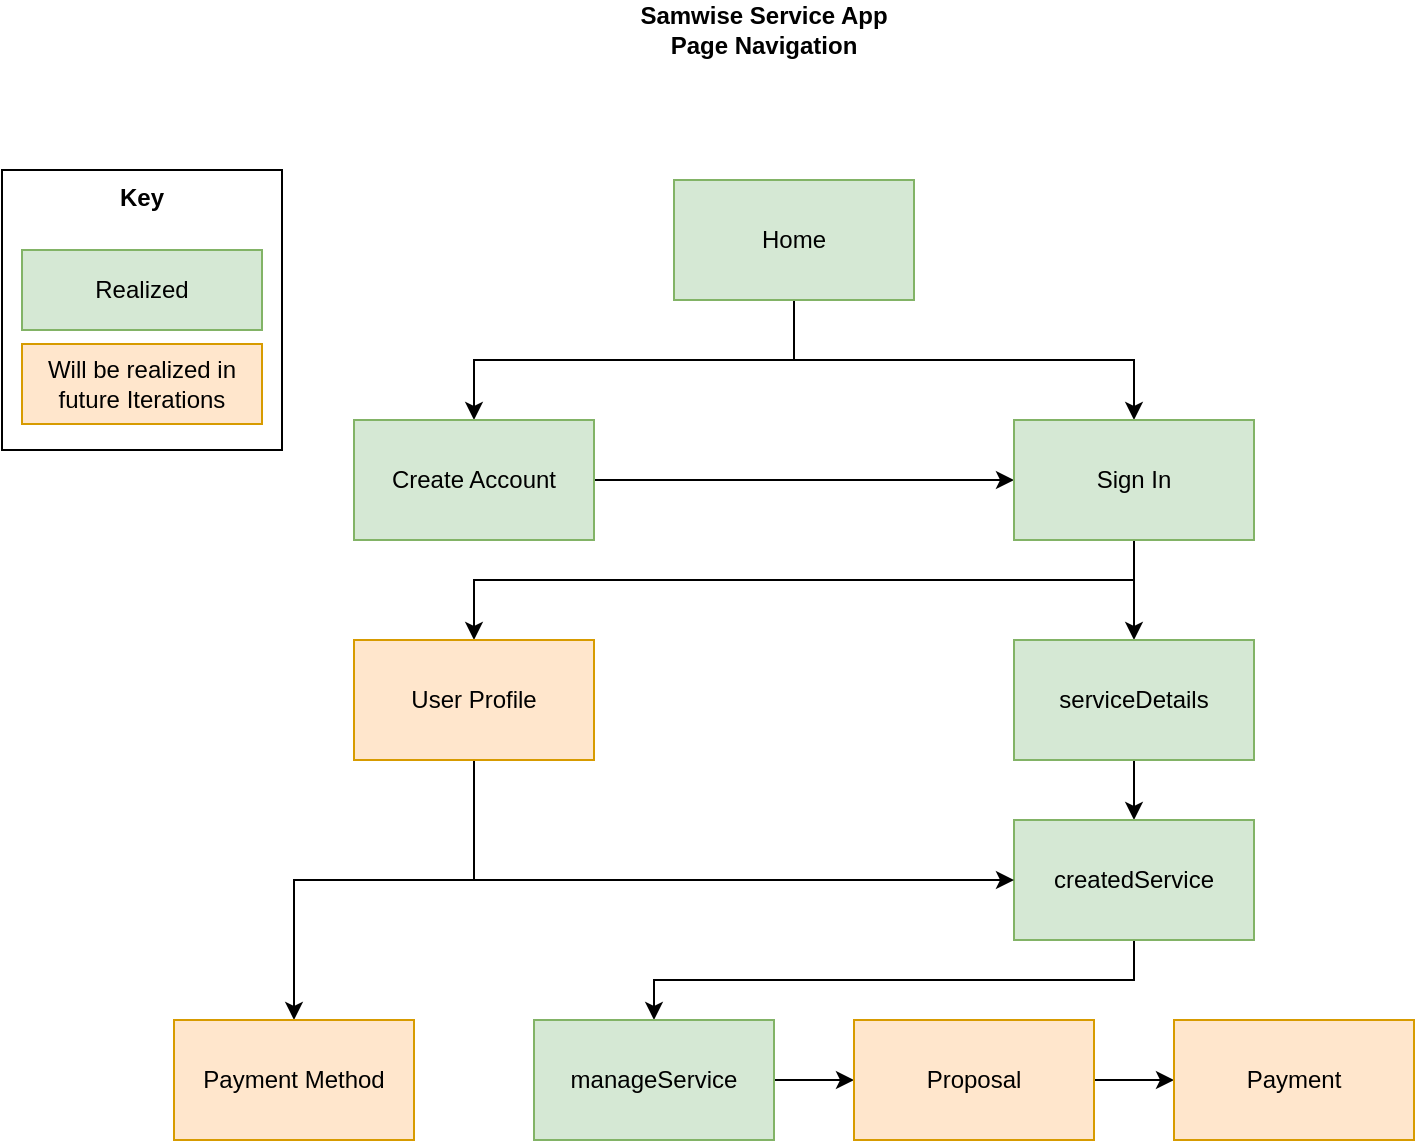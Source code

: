 <mxfile version="22.1.16" type="google">
  <diagram id="prtHgNgQTEPvFCAcTncT" name="Page Navigation">
    <mxGraphModel grid="0" page="1" gridSize="10" guides="1" tooltips="1" connect="1" arrows="1" fold="1" pageScale="1" pageWidth="827" pageHeight="1169" math="0" shadow="0">
      <root>
        <mxCell id="0" />
        <mxCell id="1" parent="0" />
        <mxCell id="ceBmEfh0zMLgKsjmU6NT-7" style="edgeStyle=orthogonalEdgeStyle;rounded=0;orthogonalLoop=1;jettySize=auto;html=1;exitX=0.5;exitY=1;exitDx=0;exitDy=0;" edge="1" parent="1" source="ceBmEfh0zMLgKsjmU6NT-1" target="ceBmEfh0zMLgKsjmU6NT-2">
          <mxGeometry relative="1" as="geometry" />
        </mxCell>
        <mxCell id="ceBmEfh0zMLgKsjmU6NT-8" style="edgeStyle=orthogonalEdgeStyle;rounded=0;orthogonalLoop=1;jettySize=auto;html=1;exitX=0.5;exitY=1;exitDx=0;exitDy=0;entryX=0.5;entryY=0;entryDx=0;entryDy=0;" edge="1" parent="1" source="ceBmEfh0zMLgKsjmU6NT-1" target="ceBmEfh0zMLgKsjmU6NT-3">
          <mxGeometry relative="1" as="geometry" />
        </mxCell>
        <mxCell id="ceBmEfh0zMLgKsjmU6NT-1" value="Home" style="rounded=0;whiteSpace=wrap;html=1;fillColor=#d5e8d4;strokeColor=#82b366;" vertex="1" parent="1">
          <mxGeometry x="360" y="120" width="120" height="60" as="geometry" />
        </mxCell>
        <mxCell id="ceBmEfh0zMLgKsjmU6NT-9" style="edgeStyle=orthogonalEdgeStyle;rounded=0;orthogonalLoop=1;jettySize=auto;html=1;exitX=1;exitY=0.5;exitDx=0;exitDy=0;entryX=0;entryY=0.5;entryDx=0;entryDy=0;" edge="1" parent="1" source="ceBmEfh0zMLgKsjmU6NT-2" target="ceBmEfh0zMLgKsjmU6NT-3">
          <mxGeometry relative="1" as="geometry" />
        </mxCell>
        <mxCell id="ceBmEfh0zMLgKsjmU6NT-2" value="Create Account" style="rounded=0;whiteSpace=wrap;html=1;fillColor=#d5e8d4;strokeColor=#82b366;" vertex="1" parent="1">
          <mxGeometry x="200" y="240" width="120" height="60" as="geometry" />
        </mxCell>
        <mxCell id="ceBmEfh0zMLgKsjmU6NT-10" style="edgeStyle=orthogonalEdgeStyle;rounded=0;orthogonalLoop=1;jettySize=auto;html=1;exitX=0.5;exitY=1;exitDx=0;exitDy=0;entryX=0.5;entryY=0;entryDx=0;entryDy=0;" edge="1" parent="1" source="ceBmEfh0zMLgKsjmU6NT-3" target="ceBmEfh0zMLgKsjmU6NT-4">
          <mxGeometry relative="1" as="geometry" />
        </mxCell>
        <mxCell id="ceBmEfh0zMLgKsjmU6NT-11" style="edgeStyle=orthogonalEdgeStyle;rounded=0;orthogonalLoop=1;jettySize=auto;html=1;entryX=0.5;entryY=0;entryDx=0;entryDy=0;" edge="1" parent="1" source="ceBmEfh0zMLgKsjmU6NT-3" target="ceBmEfh0zMLgKsjmU6NT-6">
          <mxGeometry relative="1" as="geometry">
            <Array as="points">
              <mxPoint x="590" y="320" />
              <mxPoint x="260" y="320" />
            </Array>
          </mxGeometry>
        </mxCell>
        <mxCell id="ceBmEfh0zMLgKsjmU6NT-3" value="Sign In" style="rounded=0;whiteSpace=wrap;html=1;fillColor=#d5e8d4;strokeColor=#82b366;" vertex="1" parent="1">
          <mxGeometry x="530" y="240" width="120" height="60" as="geometry" />
        </mxCell>
        <mxCell id="ceBmEfh0zMLgKsjmU6NT-12" style="edgeStyle=orthogonalEdgeStyle;rounded=0;orthogonalLoop=1;jettySize=auto;html=1;exitX=0.5;exitY=1;exitDx=0;exitDy=0;entryX=0.5;entryY=0;entryDx=0;entryDy=0;" edge="1" parent="1" source="ceBmEfh0zMLgKsjmU6NT-4" target="ceBmEfh0zMLgKsjmU6NT-5">
          <mxGeometry relative="1" as="geometry" />
        </mxCell>
        <mxCell id="ceBmEfh0zMLgKsjmU6NT-4" value="serviceDetails" style="rounded=0;whiteSpace=wrap;html=1;fillColor=#d5e8d4;strokeColor=#82b366;" vertex="1" parent="1">
          <mxGeometry x="530" y="350" width="120" height="60" as="geometry" />
        </mxCell>
        <mxCell id="ceBmEfh0zMLgKsjmU6NT-17" style="edgeStyle=orthogonalEdgeStyle;rounded=0;orthogonalLoop=1;jettySize=auto;html=1;exitX=0.5;exitY=1;exitDx=0;exitDy=0;entryX=0.5;entryY=0;entryDx=0;entryDy=0;" edge="1" parent="1" source="ceBmEfh0zMLgKsjmU6NT-5" target="ceBmEfh0zMLgKsjmU6NT-16">
          <mxGeometry relative="1" as="geometry" />
        </mxCell>
        <mxCell id="ceBmEfh0zMLgKsjmU6NT-5" value="createdService" style="rounded=0;whiteSpace=wrap;html=1;fillColor=#d5e8d4;strokeColor=#82b366;" vertex="1" parent="1">
          <mxGeometry x="530" y="440" width="120" height="60" as="geometry" />
        </mxCell>
        <mxCell id="ceBmEfh0zMLgKsjmU6NT-13" style="edgeStyle=orthogonalEdgeStyle;rounded=0;orthogonalLoop=1;jettySize=auto;html=1;exitX=0.5;exitY=1;exitDx=0;exitDy=0;entryX=0;entryY=0.5;entryDx=0;entryDy=0;" edge="1" parent="1" source="ceBmEfh0zMLgKsjmU6NT-6" target="ceBmEfh0zMLgKsjmU6NT-5">
          <mxGeometry relative="1" as="geometry" />
        </mxCell>
        <mxCell id="ceBmEfh0zMLgKsjmU6NT-15" style="edgeStyle=orthogonalEdgeStyle;rounded=0;orthogonalLoop=1;jettySize=auto;html=1;exitX=0.5;exitY=1;exitDx=0;exitDy=0;" edge="1" parent="1" source="ceBmEfh0zMLgKsjmU6NT-6" target="ceBmEfh0zMLgKsjmU6NT-14">
          <mxGeometry relative="1" as="geometry">
            <Array as="points">
              <mxPoint x="260" y="470" />
              <mxPoint x="170" y="470" />
            </Array>
          </mxGeometry>
        </mxCell>
        <mxCell id="ceBmEfh0zMLgKsjmU6NT-6" value="User Profile" style="rounded=0;whiteSpace=wrap;html=1;fillColor=#ffe6cc;strokeColor=#d79b00;" vertex="1" parent="1">
          <mxGeometry x="200" y="350" width="120" height="60" as="geometry" />
        </mxCell>
        <mxCell id="ceBmEfh0zMLgKsjmU6NT-14" value="Payment Method" style="rounded=0;whiteSpace=wrap;html=1;fillColor=#ffe6cc;strokeColor=#d79b00;" vertex="1" parent="1">
          <mxGeometry x="110" y="540" width="120" height="60" as="geometry" />
        </mxCell>
        <mxCell id="ceBmEfh0zMLgKsjmU6NT-21" style="edgeStyle=orthogonalEdgeStyle;rounded=0;orthogonalLoop=1;jettySize=auto;html=1;exitX=1;exitY=0.5;exitDx=0;exitDy=0;" edge="1" parent="1" source="ceBmEfh0zMLgKsjmU6NT-16" target="ceBmEfh0zMLgKsjmU6NT-18">
          <mxGeometry relative="1" as="geometry" />
        </mxCell>
        <mxCell id="ceBmEfh0zMLgKsjmU6NT-16" value="manageService" style="rounded=0;whiteSpace=wrap;html=1;fillColor=#d5e8d4;strokeColor=#82b366;" vertex="1" parent="1">
          <mxGeometry x="290" y="540" width="120" height="60" as="geometry" />
        </mxCell>
        <mxCell id="ceBmEfh0zMLgKsjmU6NT-22" style="edgeStyle=orthogonalEdgeStyle;rounded=0;orthogonalLoop=1;jettySize=auto;html=1;exitX=1;exitY=0.5;exitDx=0;exitDy=0;entryX=0;entryY=0.5;entryDx=0;entryDy=0;" edge="1" parent="1" source="ceBmEfh0zMLgKsjmU6NT-18" target="ceBmEfh0zMLgKsjmU6NT-20">
          <mxGeometry relative="1" as="geometry" />
        </mxCell>
        <mxCell id="ceBmEfh0zMLgKsjmU6NT-18" value="Proposal" style="rounded=0;whiteSpace=wrap;html=1;fillColor=#ffe6cc;strokeColor=#d79b00;" vertex="1" parent="1">
          <mxGeometry x="450" y="540" width="120" height="60" as="geometry" />
        </mxCell>
        <mxCell id="ceBmEfh0zMLgKsjmU6NT-20" value="Payment" style="rounded=0;whiteSpace=wrap;html=1;fillColor=#ffe6cc;strokeColor=#d79b00;" vertex="1" parent="1">
          <mxGeometry x="610" y="540" width="120" height="60" as="geometry" />
        </mxCell>
        <mxCell id="ceBmEfh0zMLgKsjmU6NT-23" value="&lt;b&gt;Samwise Service App&lt;br&gt;Page Navigation&lt;/b&gt;" style="text;html=1;strokeColor=none;fillColor=none;align=center;verticalAlign=middle;whiteSpace=wrap;rounded=0;" vertex="1" parent="1">
          <mxGeometry x="260" y="30" width="290" height="30" as="geometry" />
        </mxCell>
        <mxCell id="ohqSVOAJcJfT0wnph-nA-5" value="Key" style="rounded=0;whiteSpace=wrap;html=1;horizontal=1;verticalAlign=top;fontStyle=1" vertex="1" parent="1">
          <mxGeometry x="24" y="115" width="140" height="140" as="geometry" />
        </mxCell>
        <mxCell id="ohqSVOAJcJfT0wnph-nA-6" value="Will be realized in future Iterations" style="rounded=0;whiteSpace=wrap;html=1;fillColor=#ffe6cc;strokeColor=#d79b00;" vertex="1" parent="1">
          <mxGeometry x="34" y="202" width="120" height="40" as="geometry" />
        </mxCell>
        <mxCell id="ohqSVOAJcJfT0wnph-nA-7" value="Realized" style="rounded=0;whiteSpace=wrap;html=1;fillColor=#d5e8d4;strokeColor=#82b366;" vertex="1" parent="1">
          <mxGeometry x="34" y="155" width="120" height="40" as="geometry" />
        </mxCell>
      </root>
    </mxGraphModel>
  </diagram>
</mxfile>

